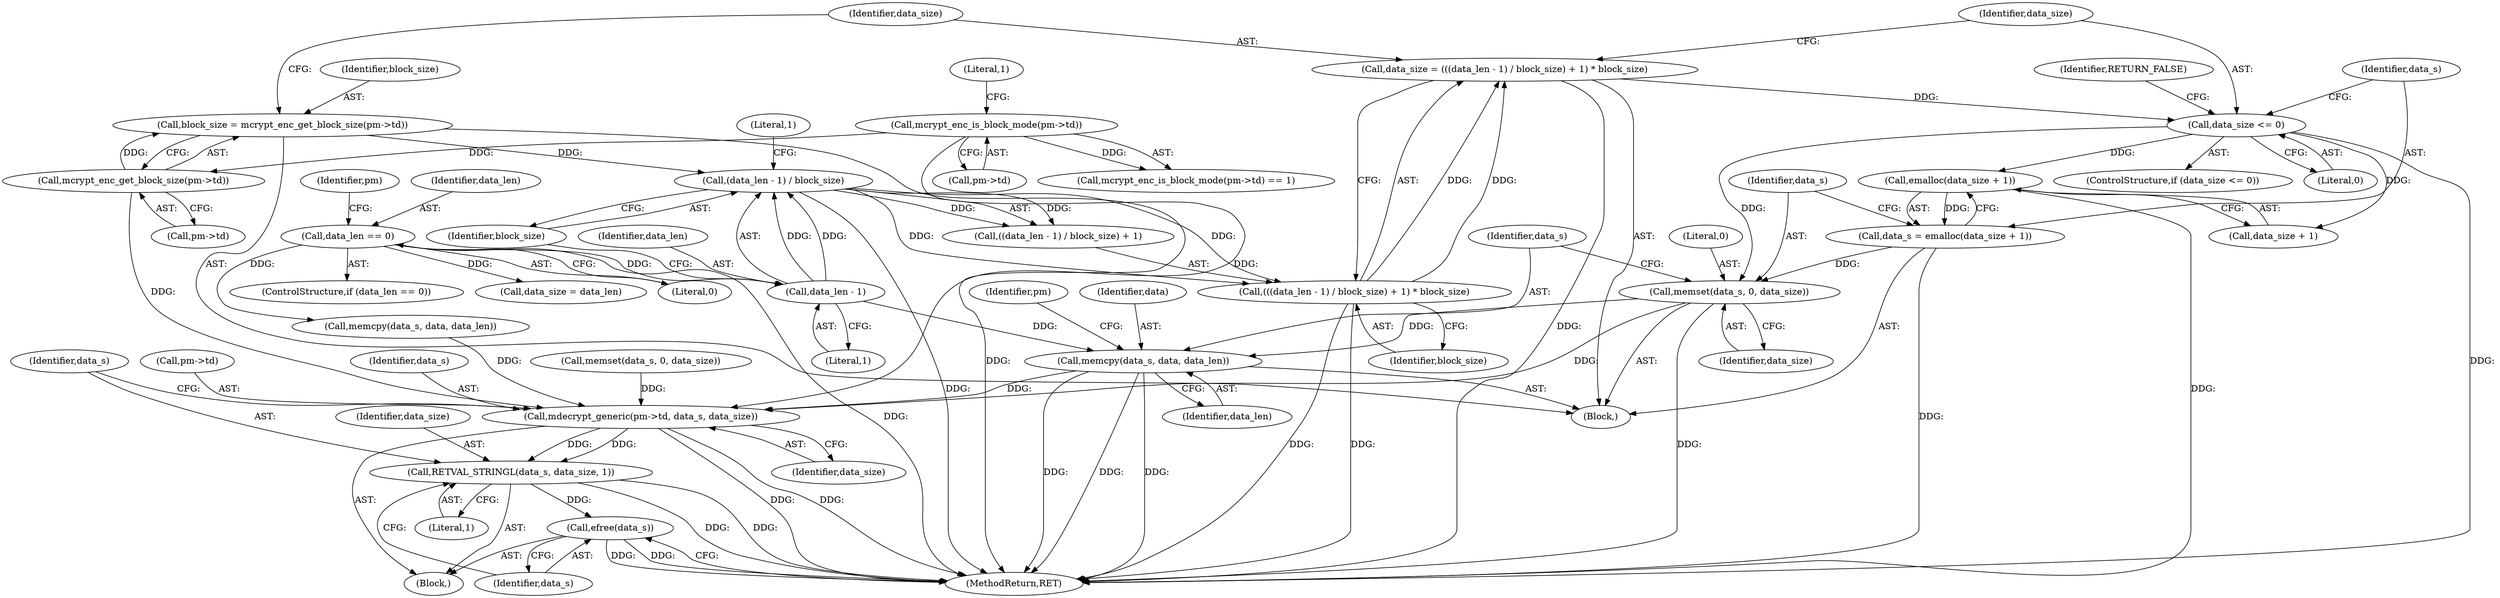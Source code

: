 digraph "0_php-src_6c5211a0cef0cc2854eaa387e0eb036e012904d0?w=1_2@API" {
"1000153" [label="(Call,emalloc(data_size + 1))"];
"1000146" [label="(Call,data_size <= 0)"];
"1000134" [label="(Call,data_size = (((data_len - 1) / block_size) + 1) * block_size)"];
"1000136" [label="(Call,(((data_len - 1) / block_size) + 1) * block_size)"];
"1000138" [label="(Call,(data_len - 1) / block_size)"];
"1000139" [label="(Call,data_len - 1)"];
"1000116" [label="(Call,data_len == 0)"];
"1000128" [label="(Call,block_size = mcrypt_enc_get_block_size(pm->td))"];
"1000130" [label="(Call,mcrypt_enc_get_block_size(pm->td))"];
"1000122" [label="(Call,mcrypt_enc_is_block_mode(pm->td))"];
"1000151" [label="(Call,data_s = emalloc(data_size + 1))"];
"1000157" [label="(Call,memset(data_s, 0, data_size))"];
"1000161" [label="(Call,memcpy(data_s, data, data_len))"];
"1000184" [label="(Call,mdecrypt_generic(pm->td, data_s, data_size))"];
"1000190" [label="(Call,RETVAL_STRINGL(data_s, data_size, 1))"];
"1000194" [label="(Call,efree(data_s))"];
"1000154" [label="(Call,data_size + 1)"];
"1000128" [label="(Call,block_size = mcrypt_enc_get_block_size(pm->td))"];
"1000135" [label="(Identifier,data_size)"];
"1000142" [label="(Identifier,block_size)"];
"1000189" [label="(Identifier,data_size)"];
"1000148" [label="(Literal,0)"];
"1000195" [label="(Identifier,data_s)"];
"1000138" [label="(Call,(data_len - 1) / block_size)"];
"1000190" [label="(Call,RETVAL_STRINGL(data_s, data_size, 1))"];
"1000185" [label="(Call,pm->td)"];
"1000193" [label="(Literal,1)"];
"1000176" [label="(Call,memset(data_s, 0, data_size))"];
"1000117" [label="(Identifier,data_len)"];
"1000163" [label="(Identifier,data)"];
"1000196" [label="(MethodReturn,RET)"];
"1000122" [label="(Call,mcrypt_enc_is_block_mode(pm->td))"];
"1000139" [label="(Call,data_len - 1)"];
"1000152" [label="(Identifier,data_s)"];
"1000159" [label="(Literal,0)"];
"1000192" [label="(Identifier,data_size)"];
"1000140" [label="(Identifier,data_len)"];
"1000162" [label="(Identifier,data_s)"];
"1000145" [label="(ControlStructure,if (data_size <= 0))"];
"1000180" [label="(Call,memcpy(data_s, data, data_len))"];
"1000161" [label="(Call,memcpy(data_s, data, data_len))"];
"1000151" [label="(Call,data_s = emalloc(data_size + 1))"];
"1000186" [label="(Identifier,pm)"];
"1000131" [label="(Call,pm->td)"];
"1000153" [label="(Call,emalloc(data_size + 1))"];
"1000144" [label="(Identifier,block_size)"];
"1000143" [label="(Literal,1)"];
"1000150" [label="(Identifier,RETURN_FALSE)"];
"1000116" [label="(Call,data_len == 0)"];
"1000160" [label="(Identifier,data_size)"];
"1000137" [label="(Call,((data_len - 1) / block_size) + 1)"];
"1000164" [label="(Identifier,data_len)"];
"1000127" [label="(Block,)"];
"1000118" [label="(Literal,0)"];
"1000115" [label="(ControlStructure,if (data_len == 0))"];
"1000146" [label="(Call,data_size <= 0)"];
"1000141" [label="(Literal,1)"];
"1000121" [label="(Call,mcrypt_enc_is_block_mode(pm->td) == 1)"];
"1000105" [label="(Block,)"];
"1000194" [label="(Call,efree(data_s))"];
"1000123" [label="(Call,pm->td)"];
"1000184" [label="(Call,mdecrypt_generic(pm->td, data_s, data_size))"];
"1000158" [label="(Identifier,data_s)"];
"1000191" [label="(Identifier,data_s)"];
"1000136" [label="(Call,(((data_len - 1) / block_size) + 1) * block_size)"];
"1000147" [label="(Identifier,data_size)"];
"1000124" [label="(Identifier,pm)"];
"1000167" [label="(Call,data_size = data_len)"];
"1000134" [label="(Call,data_size = (((data_len - 1) / block_size) + 1) * block_size)"];
"1000157" [label="(Call,memset(data_s, 0, data_size))"];
"1000130" [label="(Call,mcrypt_enc_get_block_size(pm->td))"];
"1000129" [label="(Identifier,block_size)"];
"1000126" [label="(Literal,1)"];
"1000188" [label="(Identifier,data_s)"];
"1000153" -> "1000151"  [label="AST: "];
"1000153" -> "1000154"  [label="CFG: "];
"1000154" -> "1000153"  [label="AST: "];
"1000151" -> "1000153"  [label="CFG: "];
"1000153" -> "1000196"  [label="DDG: "];
"1000153" -> "1000151"  [label="DDG: "];
"1000146" -> "1000153"  [label="DDG: "];
"1000146" -> "1000145"  [label="AST: "];
"1000146" -> "1000148"  [label="CFG: "];
"1000147" -> "1000146"  [label="AST: "];
"1000148" -> "1000146"  [label="AST: "];
"1000150" -> "1000146"  [label="CFG: "];
"1000152" -> "1000146"  [label="CFG: "];
"1000146" -> "1000196"  [label="DDG: "];
"1000134" -> "1000146"  [label="DDG: "];
"1000146" -> "1000154"  [label="DDG: "];
"1000146" -> "1000157"  [label="DDG: "];
"1000134" -> "1000127"  [label="AST: "];
"1000134" -> "1000136"  [label="CFG: "];
"1000135" -> "1000134"  [label="AST: "];
"1000136" -> "1000134"  [label="AST: "];
"1000147" -> "1000134"  [label="CFG: "];
"1000134" -> "1000196"  [label="DDG: "];
"1000136" -> "1000134"  [label="DDG: "];
"1000136" -> "1000134"  [label="DDG: "];
"1000136" -> "1000144"  [label="CFG: "];
"1000137" -> "1000136"  [label="AST: "];
"1000144" -> "1000136"  [label="AST: "];
"1000136" -> "1000196"  [label="DDG: "];
"1000136" -> "1000196"  [label="DDG: "];
"1000138" -> "1000136"  [label="DDG: "];
"1000138" -> "1000136"  [label="DDG: "];
"1000138" -> "1000137"  [label="AST: "];
"1000138" -> "1000142"  [label="CFG: "];
"1000139" -> "1000138"  [label="AST: "];
"1000142" -> "1000138"  [label="AST: "];
"1000143" -> "1000138"  [label="CFG: "];
"1000138" -> "1000196"  [label="DDG: "];
"1000138" -> "1000137"  [label="DDG: "];
"1000138" -> "1000137"  [label="DDG: "];
"1000139" -> "1000138"  [label="DDG: "];
"1000139" -> "1000138"  [label="DDG: "];
"1000128" -> "1000138"  [label="DDG: "];
"1000139" -> "1000141"  [label="CFG: "];
"1000140" -> "1000139"  [label="AST: "];
"1000141" -> "1000139"  [label="AST: "];
"1000142" -> "1000139"  [label="CFG: "];
"1000116" -> "1000139"  [label="DDG: "];
"1000139" -> "1000161"  [label="DDG: "];
"1000116" -> "1000115"  [label="AST: "];
"1000116" -> "1000118"  [label="CFG: "];
"1000117" -> "1000116"  [label="AST: "];
"1000118" -> "1000116"  [label="AST: "];
"1000124" -> "1000116"  [label="CFG: "];
"1000116" -> "1000196"  [label="DDG: "];
"1000116" -> "1000167"  [label="DDG: "];
"1000116" -> "1000180"  [label="DDG: "];
"1000128" -> "1000127"  [label="AST: "];
"1000128" -> "1000130"  [label="CFG: "];
"1000129" -> "1000128"  [label="AST: "];
"1000130" -> "1000128"  [label="AST: "];
"1000135" -> "1000128"  [label="CFG: "];
"1000128" -> "1000196"  [label="DDG: "];
"1000130" -> "1000128"  [label="DDG: "];
"1000130" -> "1000131"  [label="CFG: "];
"1000131" -> "1000130"  [label="AST: "];
"1000122" -> "1000130"  [label="DDG: "];
"1000130" -> "1000184"  [label="DDG: "];
"1000122" -> "1000121"  [label="AST: "];
"1000122" -> "1000123"  [label="CFG: "];
"1000123" -> "1000122"  [label="AST: "];
"1000126" -> "1000122"  [label="CFG: "];
"1000122" -> "1000121"  [label="DDG: "];
"1000122" -> "1000184"  [label="DDG: "];
"1000151" -> "1000127"  [label="AST: "];
"1000152" -> "1000151"  [label="AST: "];
"1000158" -> "1000151"  [label="CFG: "];
"1000151" -> "1000196"  [label="DDG: "];
"1000151" -> "1000157"  [label="DDG: "];
"1000157" -> "1000127"  [label="AST: "];
"1000157" -> "1000160"  [label="CFG: "];
"1000158" -> "1000157"  [label="AST: "];
"1000159" -> "1000157"  [label="AST: "];
"1000160" -> "1000157"  [label="AST: "];
"1000162" -> "1000157"  [label="CFG: "];
"1000157" -> "1000196"  [label="DDG: "];
"1000157" -> "1000161"  [label="DDG: "];
"1000157" -> "1000184"  [label="DDG: "];
"1000161" -> "1000127"  [label="AST: "];
"1000161" -> "1000164"  [label="CFG: "];
"1000162" -> "1000161"  [label="AST: "];
"1000163" -> "1000161"  [label="AST: "];
"1000164" -> "1000161"  [label="AST: "];
"1000186" -> "1000161"  [label="CFG: "];
"1000161" -> "1000196"  [label="DDG: "];
"1000161" -> "1000196"  [label="DDG: "];
"1000161" -> "1000196"  [label="DDG: "];
"1000161" -> "1000184"  [label="DDG: "];
"1000184" -> "1000105"  [label="AST: "];
"1000184" -> "1000189"  [label="CFG: "];
"1000185" -> "1000184"  [label="AST: "];
"1000188" -> "1000184"  [label="AST: "];
"1000189" -> "1000184"  [label="AST: "];
"1000191" -> "1000184"  [label="CFG: "];
"1000184" -> "1000196"  [label="DDG: "];
"1000184" -> "1000196"  [label="DDG: "];
"1000180" -> "1000184"  [label="DDG: "];
"1000176" -> "1000184"  [label="DDG: "];
"1000184" -> "1000190"  [label="DDG: "];
"1000184" -> "1000190"  [label="DDG: "];
"1000190" -> "1000105"  [label="AST: "];
"1000190" -> "1000193"  [label="CFG: "];
"1000191" -> "1000190"  [label="AST: "];
"1000192" -> "1000190"  [label="AST: "];
"1000193" -> "1000190"  [label="AST: "];
"1000195" -> "1000190"  [label="CFG: "];
"1000190" -> "1000196"  [label="DDG: "];
"1000190" -> "1000196"  [label="DDG: "];
"1000190" -> "1000194"  [label="DDG: "];
"1000194" -> "1000105"  [label="AST: "];
"1000194" -> "1000195"  [label="CFG: "];
"1000195" -> "1000194"  [label="AST: "];
"1000196" -> "1000194"  [label="CFG: "];
"1000194" -> "1000196"  [label="DDG: "];
"1000194" -> "1000196"  [label="DDG: "];
}
